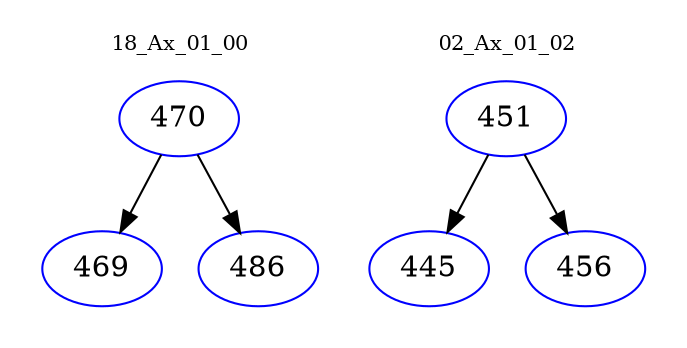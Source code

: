 digraph{
subgraph cluster_0 {
color = white
label = "18_Ax_01_00";
fontsize=10;
T0_470 [label="470", color="blue"]
T0_470 -> T0_469 [color="black"]
T0_469 [label="469", color="blue"]
T0_470 -> T0_486 [color="black"]
T0_486 [label="486", color="blue"]
}
subgraph cluster_1 {
color = white
label = "02_Ax_01_02";
fontsize=10;
T1_451 [label="451", color="blue"]
T1_451 -> T1_445 [color="black"]
T1_445 [label="445", color="blue"]
T1_451 -> T1_456 [color="black"]
T1_456 [label="456", color="blue"]
}
}
